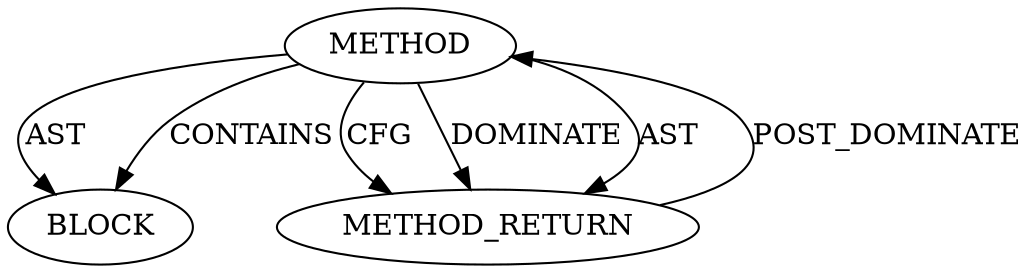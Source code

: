 digraph {
  12371 [label=METHOD AST_PARENT_TYPE="NAMESPACE_BLOCK" AST_PARENT_FULL_NAME="<global>" ORDER=0 CODE="<empty>" FULL_NAME="memalloc_noio_save" IS_EXTERNAL=true FILENAME="<empty>" SIGNATURE="" NAME="memalloc_noio_save"]
  12372 [label=BLOCK ORDER=1 ARGUMENT_INDEX=1 CODE="<empty>" TYPE_FULL_NAME="ANY"]
  12373 [label=METHOD_RETURN ORDER=2 CODE="RET" TYPE_FULL_NAME="ANY" EVALUATION_STRATEGY="BY_VALUE"]
  12371 -> 12372 [label=AST ]
  12373 -> 12371 [label=POST_DOMINATE ]
  12371 -> 12373 [label=CFG ]
  12371 -> 12372 [label=CONTAINS ]
  12371 -> 12373 [label=DOMINATE ]
  12371 -> 12373 [label=AST ]
}
